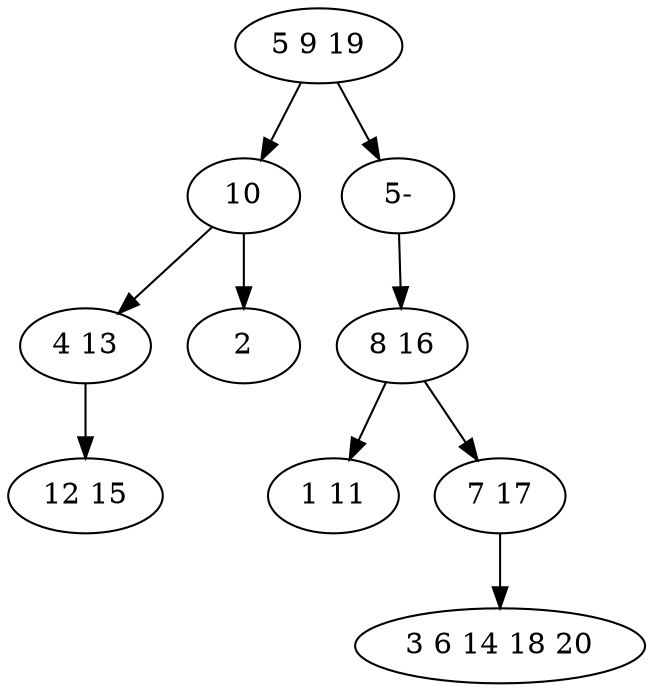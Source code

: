 digraph true_tree {
	"0" -> "1"
	"1" -> "2"
	"0" -> "9"
	"3" -> "4"
	"1" -> "5"
	"3" -> "6"
	"6" -> "7"
	"2" -> "8"
	"9" -> "3"
	"0" [label="5 9 19"];
	"1" [label="10"];
	"2" [label="4 13"];
	"3" [label="8 16"];
	"4" [label="1 11"];
	"5" [label="2"];
	"6" [label="7 17"];
	"7" [label="3 6 14 18 20"];
	"8" [label="12 15"];
	"9" [label="5-"];
}
